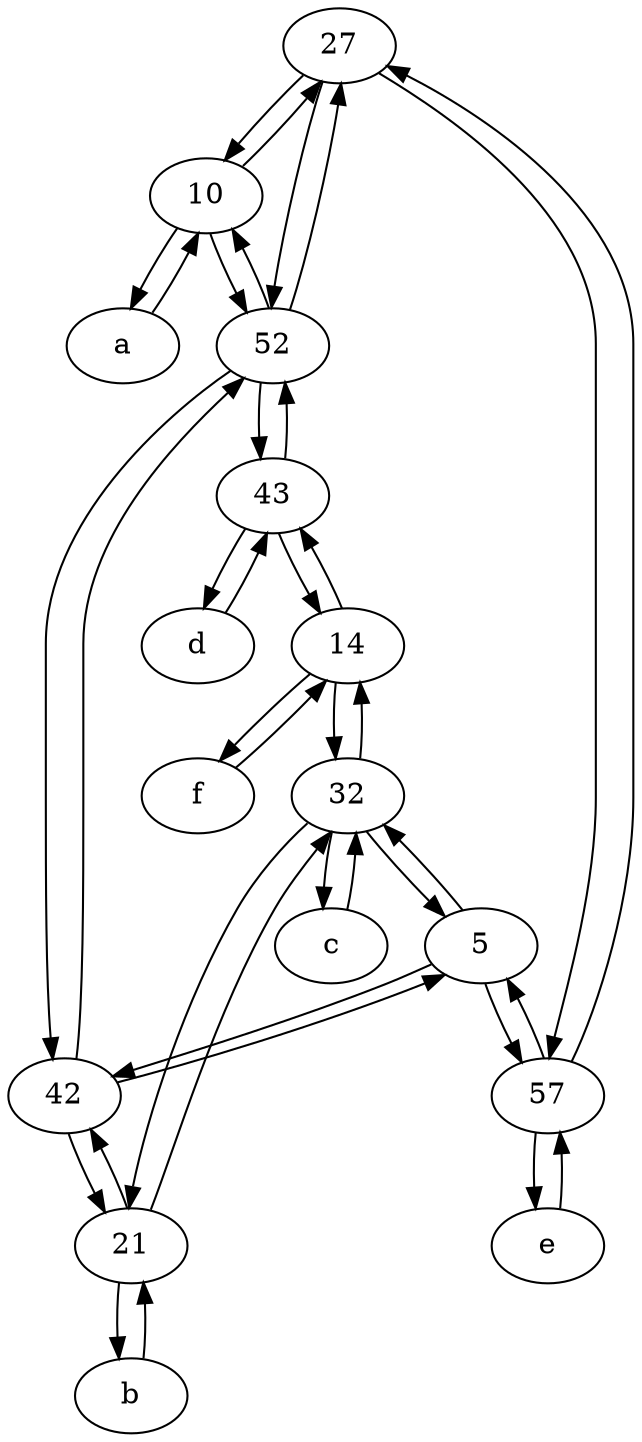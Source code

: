digraph  {
	27;
	5;
	21;
	42;
	d [pos="20,30!"];
	10;
	f [pos="15,45!"];
	c [pos="20,10!"];
	43;
	32;
	e [pos="30,50!"];
	b [pos="50,20!"];
	57;
	a [pos="40,10!"];
	52;
	14;
	57 -> 27;
	d -> 43;
	42 -> 21;
	21 -> 32;
	43 -> 14;
	f -> 14;
	21 -> b;
	43 -> 52;
	b -> 21;
	32 -> c;
	32 -> 14;
	43 -> d;
	10 -> 27;
	52 -> 43;
	57 -> 5;
	27 -> 57;
	5 -> 57;
	32 -> 21;
	21 -> 42;
	52 -> 10;
	14 -> 43;
	52 -> 27;
	5 -> 32;
	27 -> 52;
	32 -> 5;
	14 -> f;
	5 -> 42;
	10 -> 52;
	42 -> 52;
	52 -> 42;
	57 -> e;
	c -> 32;
	27 -> 10;
	a -> 10;
	e -> 57;
	14 -> 32;
	10 -> a;
	42 -> 5;

	}